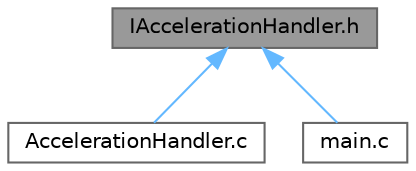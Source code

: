 digraph "IAccelerationHandler.h"
{
 // LATEX_PDF_SIZE
  bgcolor="transparent";
  edge [fontname=Helvetica,fontsize=10,labelfontname=Helvetica,labelfontsize=10];
  node [fontname=Helvetica,fontsize=10,shape=box,height=0.2,width=0.4];
  Node1 [id="Node000001",label="IAccelerationHandler.h",height=0.2,width=0.4,color="gray40", fillcolor="grey60", style="filled", fontcolor="black",tooltip="This header file is an interface for the use of the acceleration sensor."];
  Node1 -> Node2 [id="edge1_Node000001_Node000002",dir="back",color="steelblue1",style="solid",tooltip=" "];
  Node2 [id="Node000002",label="AccelerationHandler.c",height=0.2,width=0.4,color="grey40", fillcolor="white", style="filled",URL="$_acceleration_handler_8c.html",tooltip="This Class implements the IAccelerationHandler.h header file. It uses Pin 9 (P1.3) and 10 (P1...."];
  Node1 -> Node3 [id="edge2_Node000001_Node000003",dir="back",color="steelblue1",style="solid",tooltip=" "];
  Node3 [id="Node000003",label="main.c",height=0.2,width=0.4,color="grey40", fillcolor="white", style="filled",URL="$main_8c.html",tooltip="The main method gets called at start of the device interrupts: P2: Acknowledge-Button P3: Movement/Ta..."];
}
